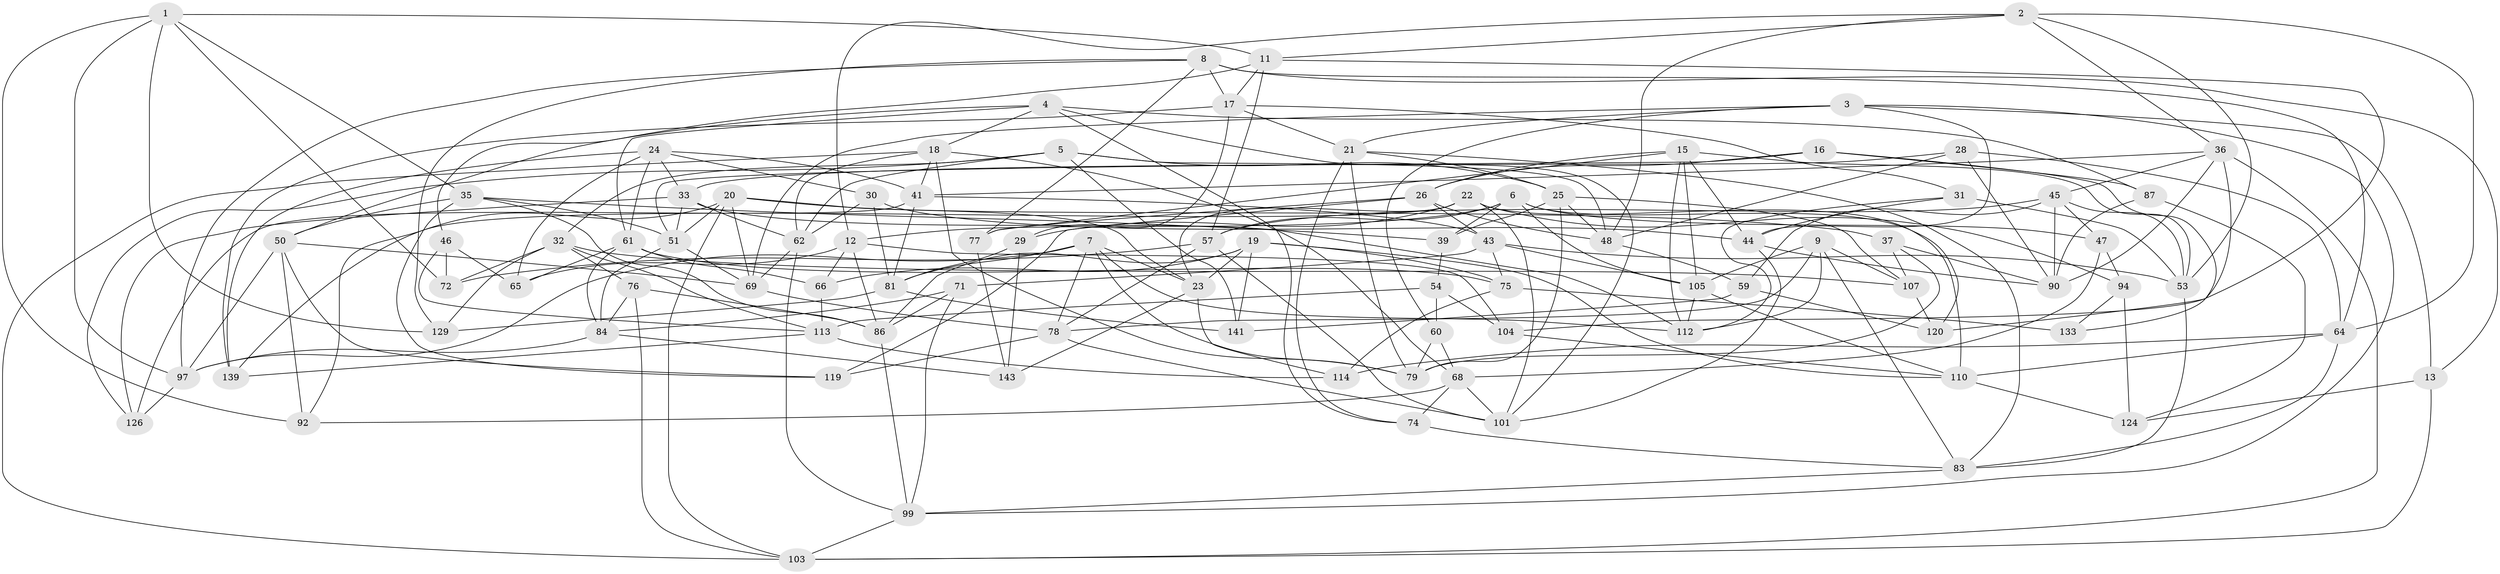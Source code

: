 // original degree distribution, {4: 1.0}
// Generated by graph-tools (version 1.1) at 2025/11/02/27/25 16:11:44]
// undirected, 91 vertices, 237 edges
graph export_dot {
graph [start="1"]
  node [color=gray90,style=filled];
  1 [super="+73"];
  2 [super="+56"];
  3 [super="+135"];
  4 [super="+14"];
  5 [super="+93"];
  6 [super="+58"];
  7 [super="+145"];
  8 [super="+40"];
  9 [super="+10"];
  11 [super="+34"];
  12 [super="+42"];
  13;
  15 [super="+70"];
  16;
  17 [super="+130"];
  18 [super="+88"];
  19 [super="+123"];
  20 [super="+91"];
  21 [super="+27"];
  22 [super="+38"];
  23 [super="+140"];
  24 [super="+80"];
  25 [super="+85"];
  26 [super="+52"];
  28;
  29;
  30;
  31;
  32 [super="+121"];
  33 [super="+116"];
  35 [super="+102"];
  36 [super="+67"];
  37;
  39;
  41 [super="+49"];
  43 [super="+55"];
  44 [super="+82"];
  45 [super="+115"];
  46;
  47;
  48 [super="+131"];
  50 [super="+137"];
  51 [super="+89"];
  53 [super="+63"];
  54;
  57 [super="+134"];
  59;
  60;
  61 [super="+95"];
  62 [super="+138"];
  64 [super="+132"];
  65;
  66;
  68 [super="+96"];
  69 [super="+147"];
  71;
  72;
  74;
  75 [super="+128"];
  76;
  77;
  78 [super="+125"];
  79 [super="+108"];
  81 [super="+98"];
  83 [super="+109"];
  84 [super="+136"];
  86 [super="+106"];
  87;
  90 [super="+100"];
  92;
  94;
  97 [super="+142"];
  99 [super="+117"];
  101 [super="+127"];
  103 [super="+148"];
  104;
  105 [super="+146"];
  107 [super="+118"];
  110 [super="+111"];
  112 [super="+144"];
  113 [super="+122"];
  114;
  119;
  120;
  124;
  126;
  129;
  133;
  139;
  141;
  143;
  1 -- 92;
  1 -- 97;
  1 -- 72;
  1 -- 129;
  1 -- 11;
  1 -- 35;
  2 -- 64;
  2 -- 11;
  2 -- 12;
  2 -- 48;
  2 -- 36;
  2 -- 53;
  3 -- 99;
  3 -- 44;
  3 -- 69;
  3 -- 21;
  3 -- 60;
  3 -- 13;
  4 -- 74;
  4 -- 87;
  4 -- 101;
  4 -- 18;
  4 -- 61;
  4 -- 50;
  5 -- 62;
  5 -- 126;
  5 -- 48;
  5 -- 141;
  5 -- 25;
  5 -- 32;
  6 -- 12;
  6 -- 39;
  6 -- 120;
  6 -- 105;
  6 -- 47;
  6 -- 57;
  7 -- 81;
  7 -- 79;
  7 -- 112;
  7 -- 97;
  7 -- 23;
  7 -- 78;
  8 -- 13;
  8 -- 77;
  8 -- 97;
  8 -- 129;
  8 -- 64;
  8 -- 17;
  9 -- 83;
  9 -- 107 [weight=2];
  9 -- 112;
  9 -- 105;
  9 -- 78;
  11 -- 57;
  11 -- 46;
  11 -- 104;
  11 -- 17;
  12 -- 66;
  12 -- 86;
  12 -- 104;
  12 -- 65;
  13 -- 124;
  13 -- 103;
  15 -- 77;
  15 -- 44;
  15 -- 112;
  15 -- 53;
  15 -- 26;
  15 -- 105;
  16 -- 87;
  16 -- 133;
  16 -- 26;
  16 -- 51;
  17 -- 31;
  17 -- 139;
  17 -- 29;
  17 -- 21;
  18 -- 68;
  18 -- 62;
  18 -- 41;
  18 -- 103;
  18 -- 79;
  19 -- 141;
  19 -- 75;
  19 -- 66;
  19 -- 110;
  19 -- 86;
  19 -- 23;
  20 -- 37;
  20 -- 23;
  20 -- 92;
  20 -- 51;
  20 -- 69;
  20 -- 103;
  21 -- 79;
  21 -- 74;
  21 -- 25;
  21 -- 83;
  22 -- 29;
  22 -- 139;
  22 -- 94;
  22 -- 110;
  22 -- 101;
  22 -- 23;
  23 -- 114;
  23 -- 143;
  24 -- 65;
  24 -- 30;
  24 -- 139;
  24 -- 41;
  24 -- 61;
  24 -- 33;
  25 -- 48;
  25 -- 39;
  25 -- 107;
  25 -- 79;
  26 -- 77;
  26 -- 119;
  26 -- 48;
  26 -- 43;
  28 -- 33;
  28 -- 48;
  28 -- 64;
  28 -- 90;
  29 -- 143;
  29 -- 81;
  30 -- 44;
  30 -- 81;
  30 -- 62;
  31 -- 112;
  31 -- 44;
  31 -- 53;
  32 -- 72;
  32 -- 76;
  32 -- 129;
  32 -- 107;
  32 -- 113;
  33 -- 51;
  33 -- 126;
  33 -- 112;
  33 -- 62;
  35 -- 119;
  35 -- 86;
  35 -- 39;
  35 -- 51;
  35 -- 50;
  36 -- 120;
  36 -- 41;
  36 -- 90;
  36 -- 45;
  36 -- 103;
  37 -- 79;
  37 -- 90;
  37 -- 107;
  39 -- 54;
  41 -- 126;
  41 -- 81;
  41 -- 43;
  43 -- 71;
  43 -- 105;
  43 -- 53;
  43 -- 75;
  44 -- 101;
  44 -- 90;
  45 -- 57;
  45 -- 59;
  45 -- 90;
  45 -- 47;
  45 -- 53;
  46 -- 72;
  46 -- 65;
  46 -- 113;
  47 -- 94;
  47 -- 68;
  48 -- 59;
  50 -- 119;
  50 -- 69;
  50 -- 97;
  50 -- 92;
  51 -- 84;
  51 -- 69;
  53 -- 83;
  54 -- 104;
  54 -- 60;
  54 -- 113;
  57 -- 78;
  57 -- 72;
  57 -- 101;
  59 -- 141;
  59 -- 120;
  60 -- 68;
  60 -- 79;
  61 -- 84;
  61 -- 65;
  61 -- 66;
  61 -- 75;
  62 -- 69;
  62 -- 99;
  64 -- 114;
  64 -- 83;
  64 -- 110;
  66 -- 113;
  68 -- 92;
  68 -- 101;
  68 -- 74;
  69 -- 78;
  71 -- 99;
  71 -- 86;
  71 -- 84;
  74 -- 83;
  75 -- 133 [weight=2];
  75 -- 114;
  76 -- 84;
  76 -- 103;
  76 -- 86;
  77 -- 143;
  78 -- 101;
  78 -- 119;
  81 -- 129;
  81 -- 141;
  83 -- 99;
  84 -- 97;
  84 -- 143;
  86 -- 99;
  87 -- 124;
  87 -- 90;
  94 -- 133;
  94 -- 124;
  97 -- 126;
  99 -- 103;
  104 -- 110;
  105 -- 112;
  105 -- 110;
  107 -- 120;
  110 -- 124;
  113 -- 139;
  113 -- 114;
}
